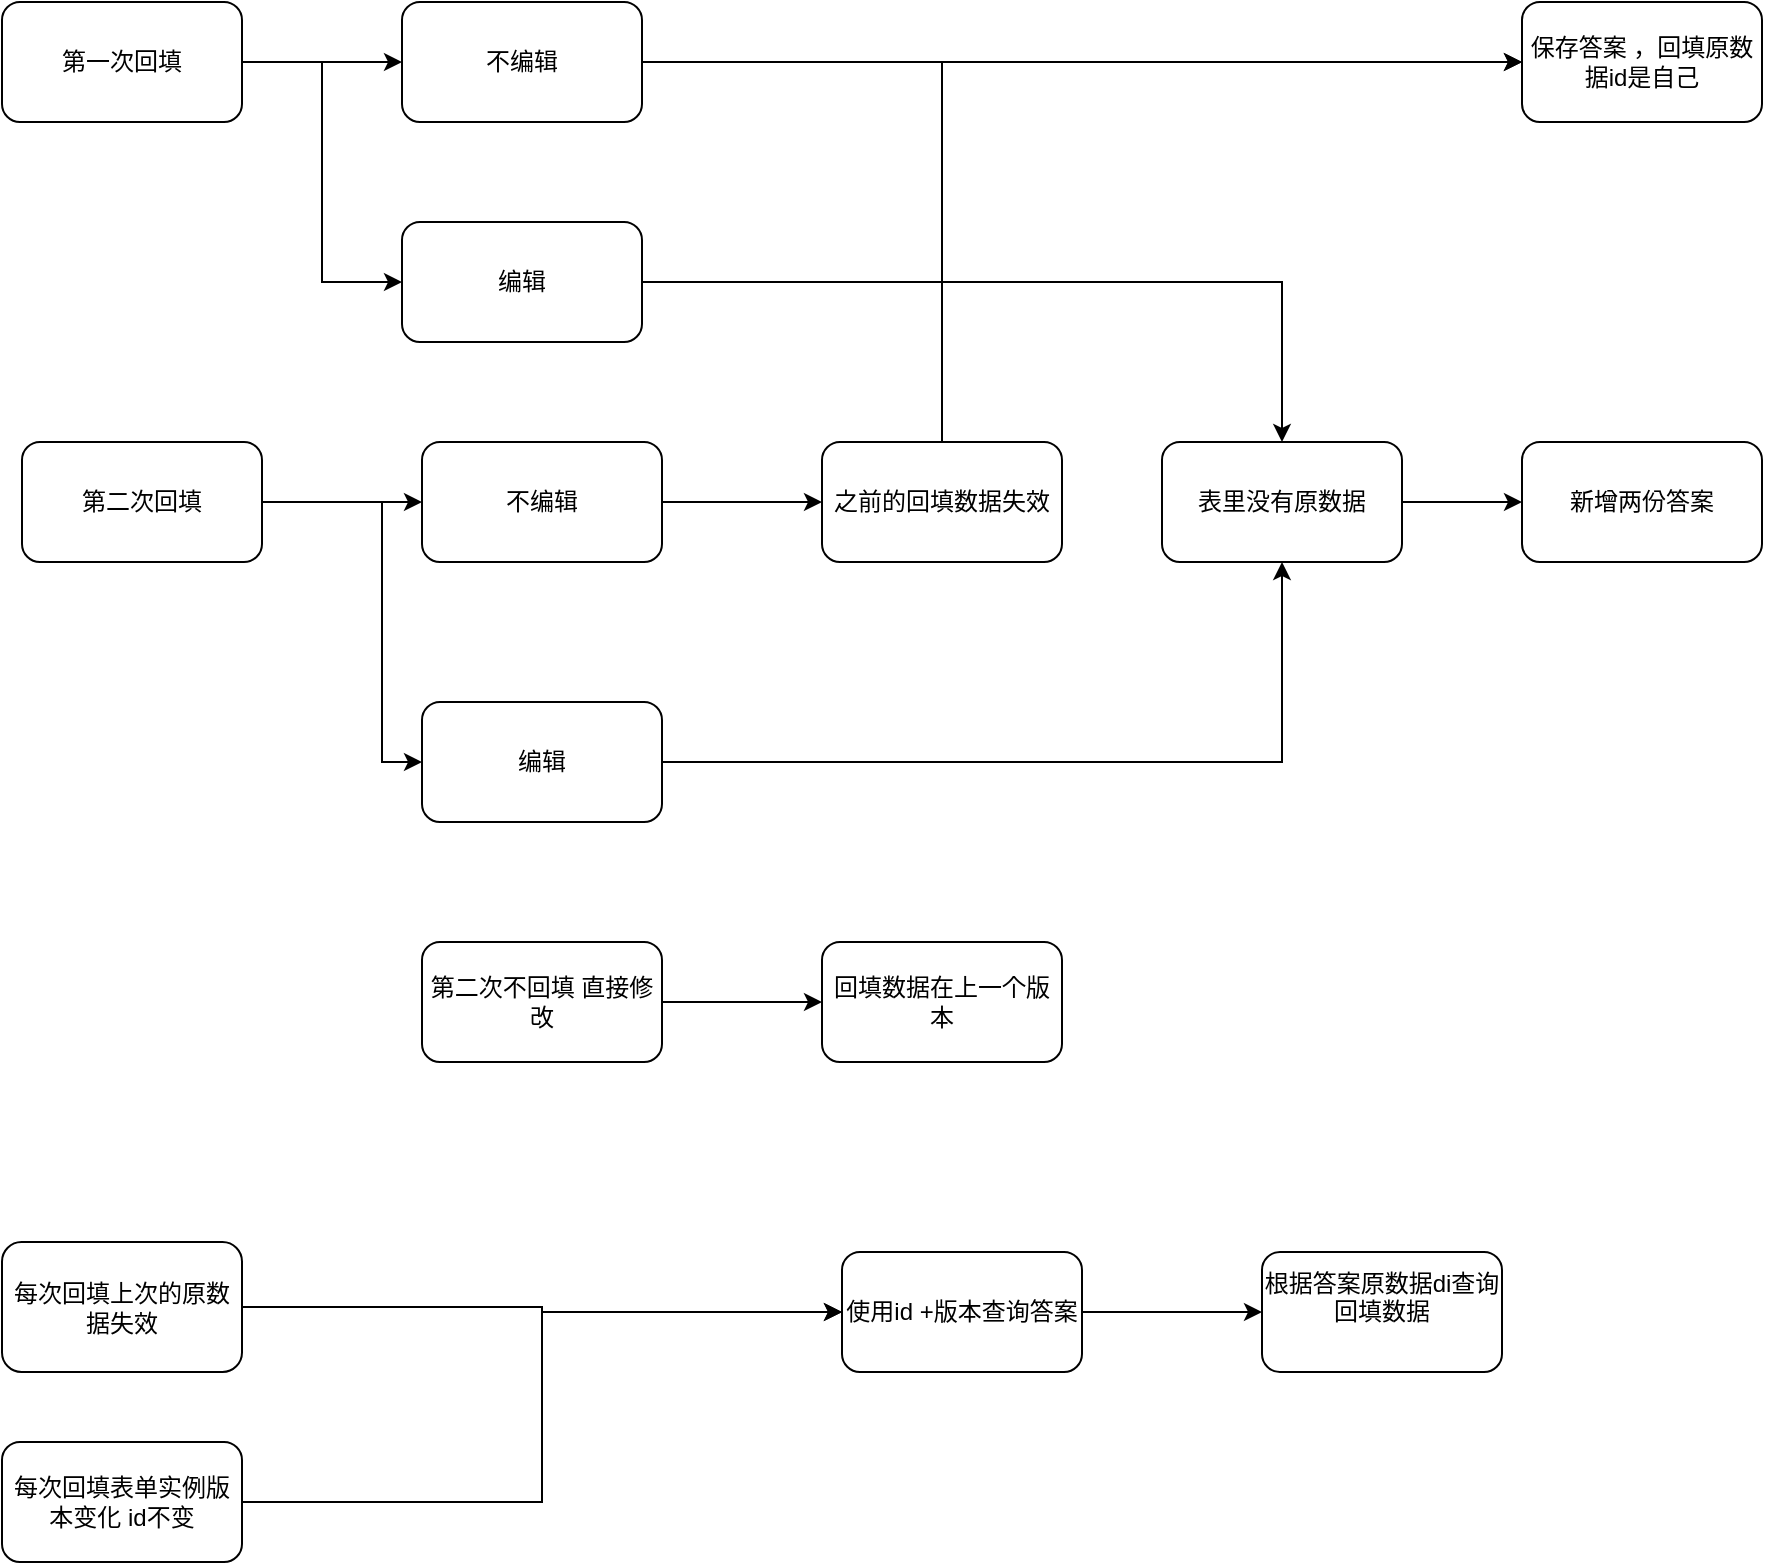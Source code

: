 <mxfile version="26.1.1">
  <diagram name="第 1 页" id="fy0pCHuaPRtrpl2Gr3BS">
    <mxGraphModel dx="1212" dy="724" grid="1" gridSize="10" guides="1" tooltips="1" connect="1" arrows="1" fold="1" page="1" pageScale="1" pageWidth="827" pageHeight="1169" math="0" shadow="0">
      <root>
        <mxCell id="0" />
        <mxCell id="1" parent="0" />
        <mxCell id="H7Hj94CXA3mKFmwpcMTP-3" value="" style="edgeStyle=orthogonalEdgeStyle;rounded=0;orthogonalLoop=1;jettySize=auto;html=1;" parent="1" source="H7Hj94CXA3mKFmwpcMTP-1" target="H7Hj94CXA3mKFmwpcMTP-2" edge="1">
          <mxGeometry relative="1" as="geometry" />
        </mxCell>
        <mxCell id="H7Hj94CXA3mKFmwpcMTP-7" value="" style="edgeStyle=orthogonalEdgeStyle;rounded=0;orthogonalLoop=1;jettySize=auto;html=1;" parent="1" source="H7Hj94CXA3mKFmwpcMTP-1" target="H7Hj94CXA3mKFmwpcMTP-6" edge="1">
          <mxGeometry relative="1" as="geometry">
            <Array as="points">
              <mxPoint x="260" y="170" />
              <mxPoint x="260" y="280" />
            </Array>
          </mxGeometry>
        </mxCell>
        <mxCell id="H7Hj94CXA3mKFmwpcMTP-1" value="第一次回填" style="rounded=1;whiteSpace=wrap;html=1;" parent="1" vertex="1">
          <mxGeometry x="100" y="140" width="120" height="60" as="geometry" />
        </mxCell>
        <mxCell id="H7Hj94CXA3mKFmwpcMTP-5" value="" style="edgeStyle=orthogonalEdgeStyle;rounded=0;orthogonalLoop=1;jettySize=auto;html=1;" parent="1" source="H7Hj94CXA3mKFmwpcMTP-2" target="H7Hj94CXA3mKFmwpcMTP-4" edge="1">
          <mxGeometry relative="1" as="geometry" />
        </mxCell>
        <mxCell id="H7Hj94CXA3mKFmwpcMTP-2" value="不编辑" style="whiteSpace=wrap;html=1;rounded=1;" parent="1" vertex="1">
          <mxGeometry x="300" y="140" width="120" height="60" as="geometry" />
        </mxCell>
        <mxCell id="H7Hj94CXA3mKFmwpcMTP-4" value="保存答案 ，回填原数据id是自己" style="whiteSpace=wrap;html=1;rounded=1;" parent="1" vertex="1">
          <mxGeometry x="860" y="140" width="120" height="60" as="geometry" />
        </mxCell>
        <mxCell id="H7Hj94CXA3mKFmwpcMTP-9" value="" style="edgeStyle=orthogonalEdgeStyle;rounded=0;orthogonalLoop=1;jettySize=auto;html=1;" parent="1" source="H7Hj94CXA3mKFmwpcMTP-6" target="H7Hj94CXA3mKFmwpcMTP-8" edge="1">
          <mxGeometry relative="1" as="geometry" />
        </mxCell>
        <mxCell id="H7Hj94CXA3mKFmwpcMTP-6" value="编辑" style="rounded=1;whiteSpace=wrap;html=1;" parent="1" vertex="1">
          <mxGeometry x="300" y="250" width="120" height="60" as="geometry" />
        </mxCell>
        <mxCell id="H7Hj94CXA3mKFmwpcMTP-11" value="" style="edgeStyle=orthogonalEdgeStyle;rounded=0;orthogonalLoop=1;jettySize=auto;html=1;" parent="1" source="H7Hj94CXA3mKFmwpcMTP-8" target="H7Hj94CXA3mKFmwpcMTP-10" edge="1">
          <mxGeometry relative="1" as="geometry" />
        </mxCell>
        <mxCell id="H7Hj94CXA3mKFmwpcMTP-8" value="表里没有原数据" style="rounded=1;whiteSpace=wrap;html=1;" parent="1" vertex="1">
          <mxGeometry x="680" y="360" width="120" height="60" as="geometry" />
        </mxCell>
        <mxCell id="H7Hj94CXA3mKFmwpcMTP-10" value="新增两份答案" style="whiteSpace=wrap;html=1;rounded=1;" parent="1" vertex="1">
          <mxGeometry x="860" y="360" width="120" height="60" as="geometry" />
        </mxCell>
        <mxCell id="H7Hj94CXA3mKFmwpcMTP-14" value="" style="edgeStyle=orthogonalEdgeStyle;rounded=0;orthogonalLoop=1;jettySize=auto;html=1;" parent="1" source="H7Hj94CXA3mKFmwpcMTP-12" target="H7Hj94CXA3mKFmwpcMTP-13" edge="1">
          <mxGeometry relative="1" as="geometry" />
        </mxCell>
        <mxCell id="H7Hj94CXA3mKFmwpcMTP-19" value="" style="edgeStyle=orthogonalEdgeStyle;rounded=0;orthogonalLoop=1;jettySize=auto;html=1;" parent="1" source="H7Hj94CXA3mKFmwpcMTP-12" target="H7Hj94CXA3mKFmwpcMTP-18" edge="1">
          <mxGeometry relative="1" as="geometry">
            <Array as="points">
              <mxPoint x="290" y="390" />
              <mxPoint x="290" y="520" />
            </Array>
          </mxGeometry>
        </mxCell>
        <mxCell id="H7Hj94CXA3mKFmwpcMTP-12" value="第二次回填" style="rounded=1;whiteSpace=wrap;html=1;" parent="1" vertex="1">
          <mxGeometry x="110" y="360" width="120" height="60" as="geometry" />
        </mxCell>
        <mxCell id="H7Hj94CXA3mKFmwpcMTP-16" value="" style="edgeStyle=orthogonalEdgeStyle;rounded=0;orthogonalLoop=1;jettySize=auto;html=1;" parent="1" source="H7Hj94CXA3mKFmwpcMTP-13" target="H7Hj94CXA3mKFmwpcMTP-15" edge="1">
          <mxGeometry relative="1" as="geometry" />
        </mxCell>
        <mxCell id="H7Hj94CXA3mKFmwpcMTP-13" value="不编辑" style="whiteSpace=wrap;html=1;rounded=1;" parent="1" vertex="1">
          <mxGeometry x="310" y="360" width="120" height="60" as="geometry" />
        </mxCell>
        <mxCell id="rsq1oJ8PJQARHhWjuVlB-2" style="edgeStyle=orthogonalEdgeStyle;rounded=0;orthogonalLoop=1;jettySize=auto;html=1;exitX=0.5;exitY=0;exitDx=0;exitDy=0;entryX=0;entryY=0.5;entryDx=0;entryDy=0;" edge="1" parent="1" source="H7Hj94CXA3mKFmwpcMTP-15" target="H7Hj94CXA3mKFmwpcMTP-4">
          <mxGeometry relative="1" as="geometry" />
        </mxCell>
        <mxCell id="H7Hj94CXA3mKFmwpcMTP-15" value="之前的回填数据失效" style="whiteSpace=wrap;html=1;rounded=1;" parent="1" vertex="1">
          <mxGeometry x="510" y="360" width="120" height="60" as="geometry" />
        </mxCell>
        <mxCell id="H7Hj94CXA3mKFmwpcMTP-20" style="edgeStyle=orthogonalEdgeStyle;rounded=0;orthogonalLoop=1;jettySize=auto;html=1;exitX=1;exitY=0.5;exitDx=0;exitDy=0;" parent="1" source="H7Hj94CXA3mKFmwpcMTP-18" target="H7Hj94CXA3mKFmwpcMTP-8" edge="1">
          <mxGeometry relative="1" as="geometry">
            <mxPoint x="550" y="320" as="targetPoint" />
          </mxGeometry>
        </mxCell>
        <mxCell id="H7Hj94CXA3mKFmwpcMTP-18" value="编辑" style="whiteSpace=wrap;html=1;rounded=1;" parent="1" vertex="1">
          <mxGeometry x="310" y="490" width="120" height="60" as="geometry" />
        </mxCell>
        <mxCell id="H7Hj94CXA3mKFmwpcMTP-24" value="" style="edgeStyle=orthogonalEdgeStyle;rounded=0;orthogonalLoop=1;jettySize=auto;html=1;" parent="1" source="H7Hj94CXA3mKFmwpcMTP-21" target="H7Hj94CXA3mKFmwpcMTP-23" edge="1">
          <mxGeometry relative="1" as="geometry" />
        </mxCell>
        <mxCell id="H7Hj94CXA3mKFmwpcMTP-21" value="每次回填上次的原数据失效" style="rounded=1;whiteSpace=wrap;html=1;" parent="1" vertex="1">
          <mxGeometry x="100" y="760" width="120" height="65" as="geometry" />
        </mxCell>
        <mxCell id="H7Hj94CXA3mKFmwpcMTP-27" style="edgeStyle=orthogonalEdgeStyle;rounded=0;orthogonalLoop=1;jettySize=auto;html=1;exitX=1;exitY=0.5;exitDx=0;exitDy=0;entryX=0;entryY=0.5;entryDx=0;entryDy=0;" parent="1" source="H7Hj94CXA3mKFmwpcMTP-22" target="H7Hj94CXA3mKFmwpcMTP-23" edge="1">
          <mxGeometry relative="1" as="geometry" />
        </mxCell>
        <mxCell id="H7Hj94CXA3mKFmwpcMTP-22" value="每次回填表单实例版本变化 id不变" style="rounded=1;whiteSpace=wrap;html=1;" parent="1" vertex="1">
          <mxGeometry x="100" y="860" width="120" height="60" as="geometry" />
        </mxCell>
        <mxCell id="H7Hj94CXA3mKFmwpcMTP-26" value="" style="edgeStyle=orthogonalEdgeStyle;rounded=0;orthogonalLoop=1;jettySize=auto;html=1;" parent="1" source="H7Hj94CXA3mKFmwpcMTP-23" target="H7Hj94CXA3mKFmwpcMTP-25" edge="1">
          <mxGeometry relative="1" as="geometry" />
        </mxCell>
        <mxCell id="H7Hj94CXA3mKFmwpcMTP-23" value="使用id +版本查询答案" style="whiteSpace=wrap;html=1;rounded=1;" parent="1" vertex="1">
          <mxGeometry x="520" y="765" width="120" height="60" as="geometry" />
        </mxCell>
        <mxCell id="H7Hj94CXA3mKFmwpcMTP-25" value="根据答案原数据di查询回填数据&lt;div&gt;&lt;br&gt;&lt;/div&gt;" style="whiteSpace=wrap;html=1;rounded=1;" parent="1" vertex="1">
          <mxGeometry x="730" y="765" width="120" height="60" as="geometry" />
        </mxCell>
        <mxCell id="rsq1oJ8PJQARHhWjuVlB-6" value="" style="edgeStyle=orthogonalEdgeStyle;rounded=0;orthogonalLoop=1;jettySize=auto;html=1;" edge="1" parent="1" source="rsq1oJ8PJQARHhWjuVlB-3" target="rsq1oJ8PJQARHhWjuVlB-5">
          <mxGeometry relative="1" as="geometry" />
        </mxCell>
        <mxCell id="rsq1oJ8PJQARHhWjuVlB-3" value="第二次不回填 直接修改" style="rounded=1;whiteSpace=wrap;html=1;" vertex="1" parent="1">
          <mxGeometry x="310" y="610" width="120" height="60" as="geometry" />
        </mxCell>
        <mxCell id="rsq1oJ8PJQARHhWjuVlB-5" value="回填数据在上一个版本" style="whiteSpace=wrap;html=1;rounded=1;" vertex="1" parent="1">
          <mxGeometry x="510" y="610" width="120" height="60" as="geometry" />
        </mxCell>
      </root>
    </mxGraphModel>
  </diagram>
</mxfile>
